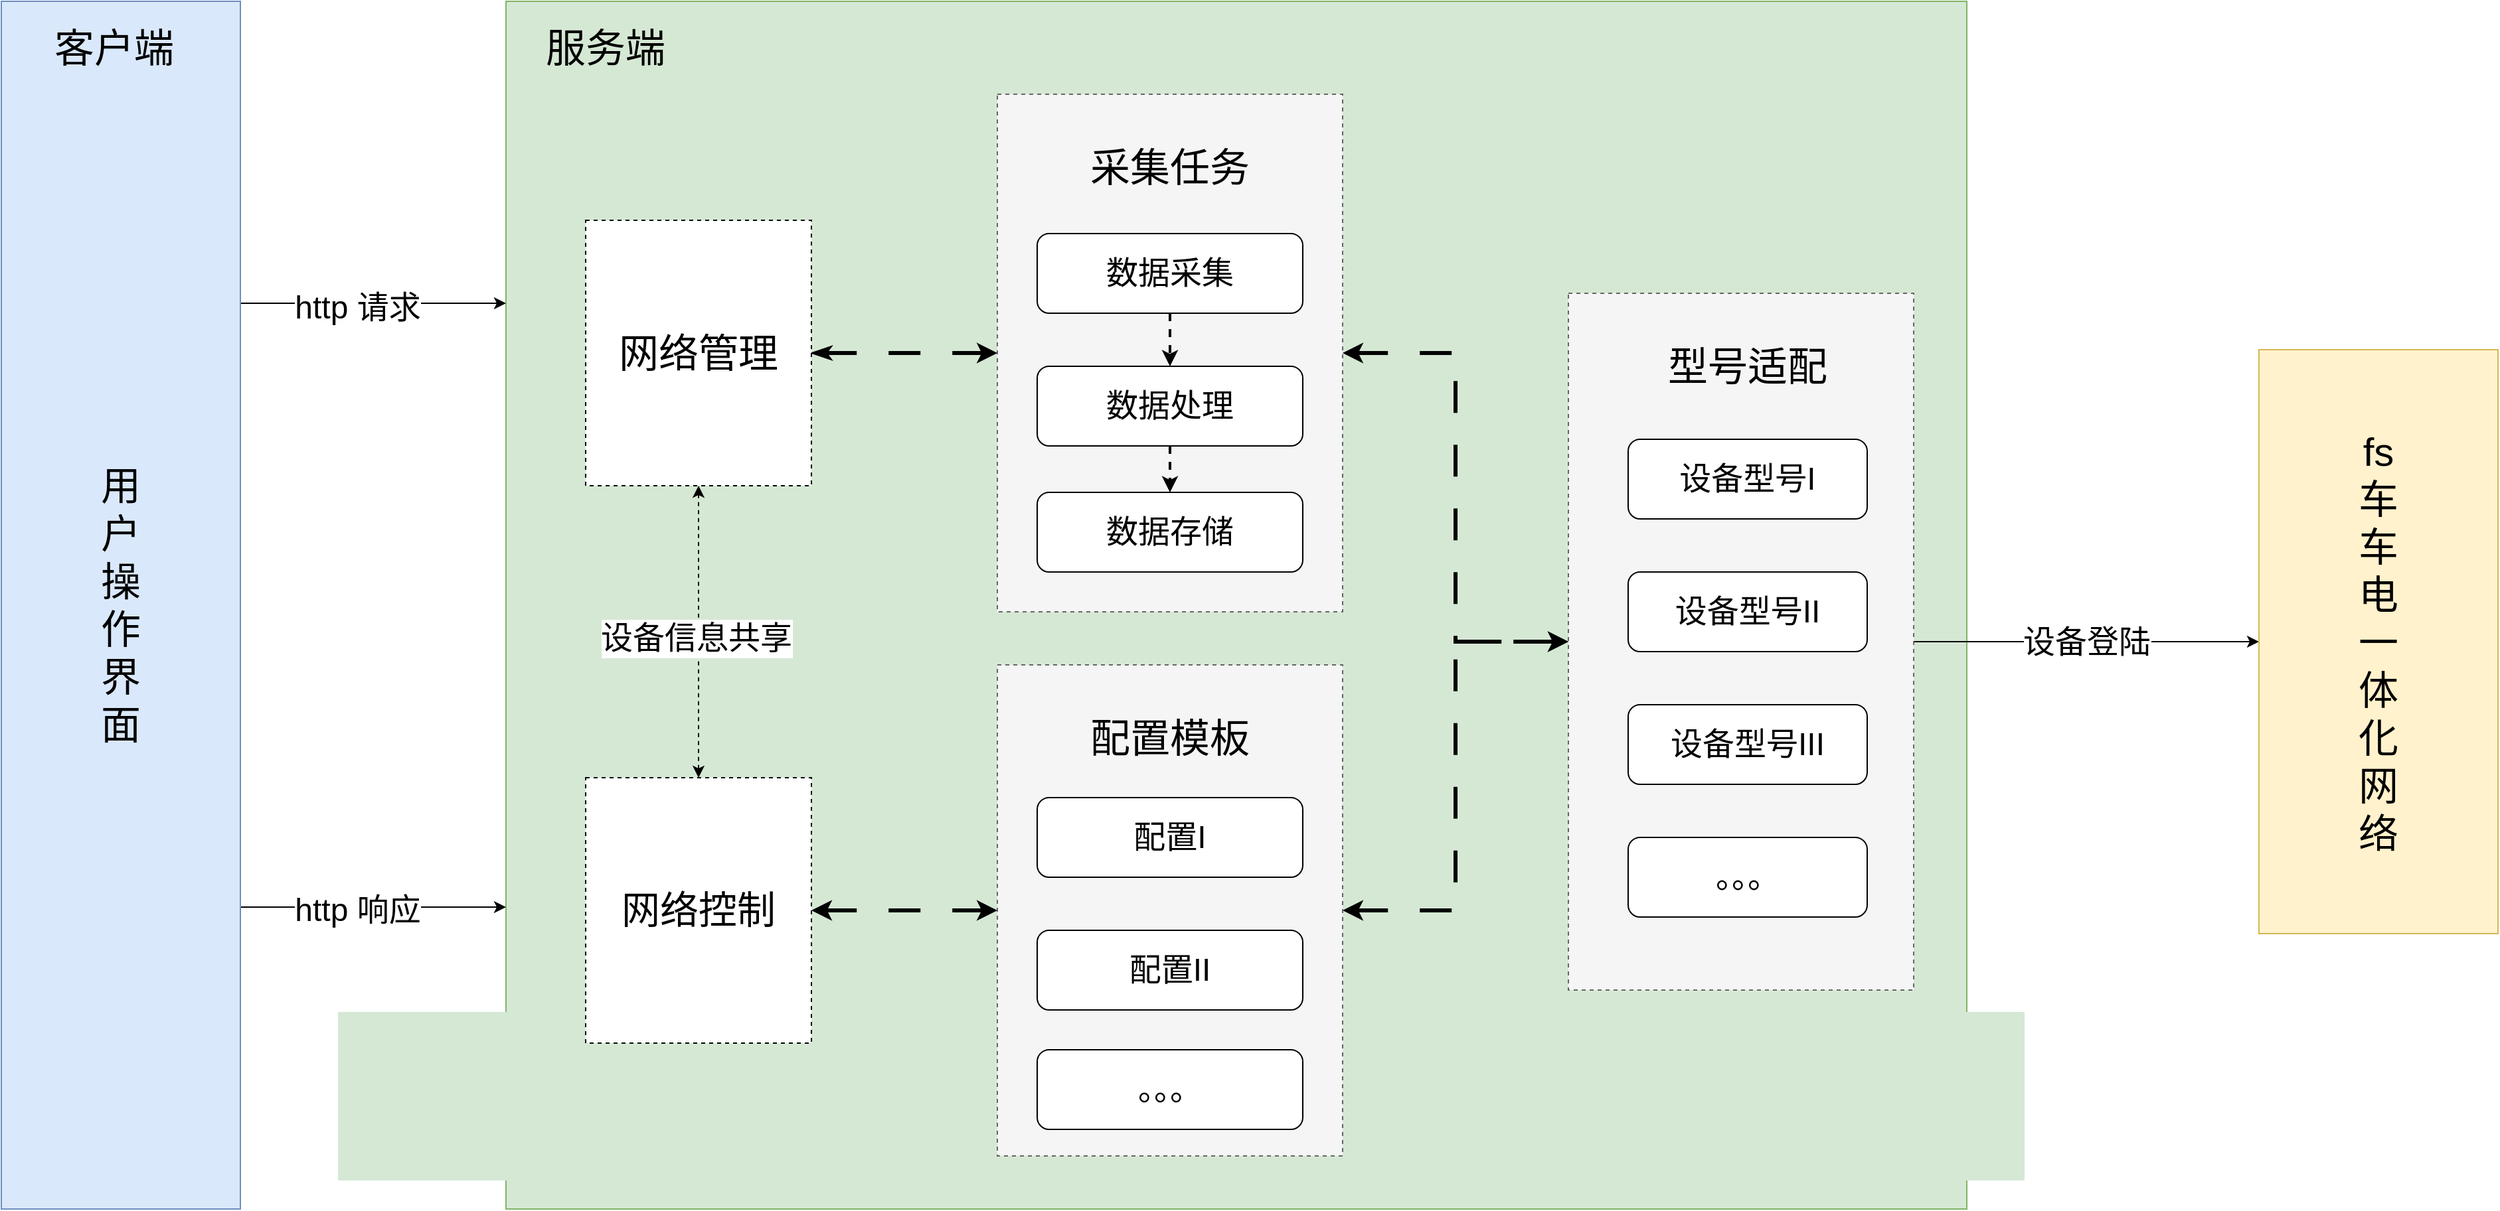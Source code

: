 <mxfile version="24.7.6">
  <diagram name="第 1 页" id="Sc8AZfU7z5k_QVntz5r8">
    <mxGraphModel dx="3457" dy="1900" grid="1" gridSize="10" guides="1" tooltips="1" connect="1" arrows="1" fold="1" page="1" pageScale="1" pageWidth="3300" pageHeight="2339" math="0" shadow="0">
      <root>
        <mxCell id="0" />
        <mxCell id="1" parent="0" />
        <mxCell id="0-Oj3ZAZoXtaCAc17YSH-42" value="" style="rounded=0;whiteSpace=wrap;html=1;fillColor=#d5e8d4;strokeColor=#82b366;" vertex="1" parent="1">
          <mxGeometry x="1410" y="640" width="1100" height="910" as="geometry" />
        </mxCell>
        <mxCell id="0-Oj3ZAZoXtaCAc17YSH-38" style="edgeStyle=orthogonalEdgeStyle;rounded=0;orthogonalLoop=1;jettySize=auto;html=1;entryX=0;entryY=0.5;entryDx=0;entryDy=0;startArrow=classic;startFill=1;strokeWidth=3;dashed=1;dashPattern=8 8;" edge="1" parent="1" source="0-Oj3ZAZoXtaCAc17YSH-33" target="0-Oj3ZAZoXtaCAc17YSH-27">
          <mxGeometry relative="1" as="geometry" />
        </mxCell>
        <mxCell id="0-Oj3ZAZoXtaCAc17YSH-33" value="" style="rounded=0;whiteSpace=wrap;html=1;dashed=1;fillColor=#f5f5f5;fontColor=#333333;strokeColor=#666666;" vertex="1" parent="1">
          <mxGeometry x="1780" y="1140" width="260" height="370" as="geometry" />
        </mxCell>
        <mxCell id="0-Oj3ZAZoXtaCAc17YSH-37" style="edgeStyle=orthogonalEdgeStyle;rounded=0;orthogonalLoop=1;jettySize=auto;html=1;exitX=1;exitY=0.5;exitDx=0;exitDy=0;entryX=0;entryY=0.5;entryDx=0;entryDy=0;startArrow=classic;startFill=1;strokeWidth=3;dashed=1;dashPattern=8 8;" edge="1" parent="1" source="0-Oj3ZAZoXtaCAc17YSH-29" target="0-Oj3ZAZoXtaCAc17YSH-27">
          <mxGeometry relative="1" as="geometry" />
        </mxCell>
        <mxCell id="0-Oj3ZAZoXtaCAc17YSH-29" value="" style="rounded=0;whiteSpace=wrap;html=1;fillColor=#f5f5f5;dashed=1;fontColor=#333333;strokeColor=#666666;" vertex="1" parent="1">
          <mxGeometry x="1780" y="710" width="260" height="390" as="geometry" />
        </mxCell>
        <mxCell id="0-Oj3ZAZoXtaCAc17YSH-39" style="edgeStyle=orthogonalEdgeStyle;rounded=0;orthogonalLoop=1;jettySize=auto;html=1;exitX=1;exitY=0.5;exitDx=0;exitDy=0;" edge="1" parent="1" source="0-Oj3ZAZoXtaCAc17YSH-27" target="0-Oj3ZAZoXtaCAc17YSH-6">
          <mxGeometry relative="1" as="geometry" />
        </mxCell>
        <mxCell id="0-Oj3ZAZoXtaCAc17YSH-54" value="&lt;font style=&quot;font-size: 24px;&quot;&gt;设备登陆&lt;/font&gt;" style="edgeLabel;html=1;align=center;verticalAlign=middle;resizable=0;points=[];" vertex="1" connectable="0" parent="0-Oj3ZAZoXtaCAc17YSH-39">
          <mxGeometry x="-0.131" relative="1" as="geometry">
            <mxPoint x="17" as="offset" />
          </mxGeometry>
        </mxCell>
        <mxCell id="0-Oj3ZAZoXtaCAc17YSH-27" value="" style="rounded=0;whiteSpace=wrap;html=1;dashed=1;fillColor=#f5f5f5;fontColor=#333333;strokeColor=#666666;" vertex="1" parent="1">
          <mxGeometry x="2210" y="860" width="260" height="525" as="geometry" />
        </mxCell>
        <mxCell id="0-Oj3ZAZoXtaCAc17YSH-44" style="edgeStyle=orthogonalEdgeStyle;rounded=0;orthogonalLoop=1;jettySize=auto;html=1;exitX=1;exitY=0.75;exitDx=0;exitDy=0;entryX=0;entryY=0.75;entryDx=0;entryDy=0;" edge="1" parent="1" source="0-Oj3ZAZoXtaCAc17YSH-1" target="0-Oj3ZAZoXtaCAc17YSH-42">
          <mxGeometry relative="1" as="geometry" />
        </mxCell>
        <mxCell id="0-Oj3ZAZoXtaCAc17YSH-55" value="&lt;font style=&quot;font-size: 24px;&quot;&gt;http 响应&lt;/font&gt;" style="edgeLabel;html=1;align=center;verticalAlign=middle;resizable=0;points=[];" vertex="1" connectable="0" parent="0-Oj3ZAZoXtaCAc17YSH-44">
          <mxGeometry x="-0.12" y="-2" relative="1" as="geometry">
            <mxPoint as="offset" />
          </mxGeometry>
        </mxCell>
        <mxCell id="0-Oj3ZAZoXtaCAc17YSH-45" style="edgeStyle=orthogonalEdgeStyle;rounded=0;orthogonalLoop=1;jettySize=auto;html=1;exitX=1;exitY=0.25;exitDx=0;exitDy=0;entryX=0;entryY=0.25;entryDx=0;entryDy=0;" edge="1" parent="1" source="0-Oj3ZAZoXtaCAc17YSH-1" target="0-Oj3ZAZoXtaCAc17YSH-42">
          <mxGeometry relative="1" as="geometry" />
        </mxCell>
        <mxCell id="0-Oj3ZAZoXtaCAc17YSH-46" value="&lt;font style=&quot;font-size: 24px;&quot;&gt;http 请求&lt;/font&gt;" style="edgeLabel;html=1;align=center;verticalAlign=middle;resizable=0;points=[];" vertex="1" connectable="0" parent="0-Oj3ZAZoXtaCAc17YSH-45">
          <mxGeometry x="-0.124" y="-3" relative="1" as="geometry">
            <mxPoint as="offset" />
          </mxGeometry>
        </mxCell>
        <mxCell id="0-Oj3ZAZoXtaCAc17YSH-1" value="&lt;span style=&quot;font-size: 30px;&quot;&gt;用&lt;/span&gt;&lt;div&gt;&lt;span style=&quot;font-size: 30px;&quot;&gt;户&lt;/span&gt;&lt;/div&gt;&lt;div&gt;&lt;span style=&quot;font-size: 30px;&quot;&gt;操&lt;/span&gt;&lt;/div&gt;&lt;div&gt;&lt;span style=&quot;font-size: 30px;&quot;&gt;作&lt;/span&gt;&lt;/div&gt;&lt;div&gt;&lt;span style=&quot;font-size: 30px;&quot;&gt;界&lt;/span&gt;&lt;/div&gt;&lt;div&gt;&lt;span style=&quot;font-size: 30px;&quot;&gt;面&lt;/span&gt;&lt;/div&gt;" style="rounded=0;whiteSpace=wrap;html=1;fillColor=#dae8fc;strokeColor=#6c8ebf;" vertex="1" parent="1">
          <mxGeometry x="1030" y="640" width="180" height="910" as="geometry" />
        </mxCell>
        <mxCell id="0-Oj3ZAZoXtaCAc17YSH-41" style="edgeStyle=orthogonalEdgeStyle;rounded=0;orthogonalLoop=1;jettySize=auto;html=1;entryX=0;entryY=0.5;entryDx=0;entryDy=0;startArrow=classicThin;startFill=1;strokeWidth=3;dashed=1;dashPattern=8 8;" edge="1" parent="1" source="0-Oj3ZAZoXtaCAc17YSH-3" target="0-Oj3ZAZoXtaCAc17YSH-29">
          <mxGeometry relative="1" as="geometry" />
        </mxCell>
        <mxCell id="0-Oj3ZAZoXtaCAc17YSH-51" style="edgeStyle=orthogonalEdgeStyle;rounded=0;orthogonalLoop=1;jettySize=auto;html=1;entryX=0.5;entryY=0;entryDx=0;entryDy=0;startArrow=classic;startFill=1;dashed=1;" edge="1" parent="1" source="0-Oj3ZAZoXtaCAc17YSH-3" target="0-Oj3ZAZoXtaCAc17YSH-16">
          <mxGeometry relative="1" as="geometry" />
        </mxCell>
        <mxCell id="0-Oj3ZAZoXtaCAc17YSH-52" value="&lt;font style=&quot;font-size: 24px;&quot;&gt;设备信息共享&lt;/font&gt;" style="edgeLabel;html=1;align=center;verticalAlign=middle;resizable=0;points=[];" vertex="1" connectable="0" parent="0-Oj3ZAZoXtaCAc17YSH-51">
          <mxGeometry x="0.045" y="-2" relative="1" as="geometry">
            <mxPoint as="offset" />
          </mxGeometry>
        </mxCell>
        <mxCell id="0-Oj3ZAZoXtaCAc17YSH-3" value="&lt;font style=&quot;font-size: 30px;&quot;&gt;网络管理&lt;/font&gt;" style="rounded=0;whiteSpace=wrap;html=1;dashed=1;" vertex="1" parent="1">
          <mxGeometry x="1470" y="805" width="170" height="200" as="geometry" />
        </mxCell>
        <mxCell id="0-Oj3ZAZoXtaCAc17YSH-6" value="&lt;font style=&quot;font-size: 30px;&quot;&gt;fs&lt;/font&gt;&lt;div&gt;&lt;font style=&quot;font-size: 30px;&quot;&gt;车&lt;/font&gt;&lt;/div&gt;&lt;div&gt;&lt;font style=&quot;font-size: 30px;&quot;&gt;车&lt;/font&gt;&lt;/div&gt;&lt;div&gt;&lt;font style=&quot;font-size: 30px;&quot;&gt;电&lt;/font&gt;&lt;/div&gt;&lt;div&gt;&lt;font style=&quot;font-size: 30px;&quot;&gt;一&lt;/font&gt;&lt;/div&gt;&lt;div&gt;&lt;font style=&quot;font-size: 30px;&quot;&gt;体&lt;/font&gt;&lt;/div&gt;&lt;div&gt;&lt;font style=&quot;font-size: 30px;&quot;&gt;化&lt;/font&gt;&lt;/div&gt;&lt;div&gt;&lt;font style=&quot;font-size: 30px;&quot;&gt;网&lt;/font&gt;&lt;/div&gt;&lt;div&gt;&lt;font style=&quot;font-size: 30px;&quot;&gt;络&lt;/font&gt;&lt;/div&gt;" style="rounded=0;whiteSpace=wrap;html=1;fillColor=#fff2cc;strokeColor=#d6b656;" vertex="1" parent="1">
          <mxGeometry x="2730" y="902.5" width="180" height="440" as="geometry" />
        </mxCell>
        <mxCell id="0-Oj3ZAZoXtaCAc17YSH-35" style="edgeStyle=orthogonalEdgeStyle;rounded=0;orthogonalLoop=1;jettySize=auto;html=1;strokeWidth=2;dashed=1;" edge="1" parent="1" source="0-Oj3ZAZoXtaCAc17YSH-8" target="0-Oj3ZAZoXtaCAc17YSH-9">
          <mxGeometry relative="1" as="geometry" />
        </mxCell>
        <mxCell id="0-Oj3ZAZoXtaCAc17YSH-8" value="&lt;font style=&quot;font-size: 24px;&quot;&gt;数据采集&lt;/font&gt;" style="rounded=1;whiteSpace=wrap;html=1;" vertex="1" parent="1">
          <mxGeometry x="1810" y="815" width="200" height="60" as="geometry" />
        </mxCell>
        <mxCell id="0-Oj3ZAZoXtaCAc17YSH-36" style="edgeStyle=orthogonalEdgeStyle;rounded=0;orthogonalLoop=1;jettySize=auto;html=1;exitX=0.5;exitY=1;exitDx=0;exitDy=0;entryX=0.5;entryY=0;entryDx=0;entryDy=0;strokeWidth=2;dashed=1;" edge="1" parent="1" source="0-Oj3ZAZoXtaCAc17YSH-9" target="0-Oj3ZAZoXtaCAc17YSH-10">
          <mxGeometry relative="1" as="geometry" />
        </mxCell>
        <mxCell id="0-Oj3ZAZoXtaCAc17YSH-9" value="&lt;font style=&quot;font-size: 24px;&quot;&gt;数据处理&lt;/font&gt;" style="rounded=1;whiteSpace=wrap;html=1;" vertex="1" parent="1">
          <mxGeometry x="1810" y="915" width="200" height="60" as="geometry" />
        </mxCell>
        <mxCell id="0-Oj3ZAZoXtaCAc17YSH-10" value="&lt;font style=&quot;font-size: 24px;&quot;&gt;数据存储&lt;/font&gt;" style="rounded=1;whiteSpace=wrap;html=1;" vertex="1" parent="1">
          <mxGeometry x="1810" y="1010" width="200" height="60" as="geometry" />
        </mxCell>
        <mxCell id="0-Oj3ZAZoXtaCAc17YSH-11" value="&lt;font style=&quot;font-size: 24px;&quot;&gt;设备型号I&lt;/font&gt;" style="rounded=1;whiteSpace=wrap;html=1;" vertex="1" parent="1">
          <mxGeometry x="2255" y="970" width="180" height="60" as="geometry" />
        </mxCell>
        <mxCell id="0-Oj3ZAZoXtaCAc17YSH-40" style="edgeStyle=orthogonalEdgeStyle;rounded=0;orthogonalLoop=1;jettySize=auto;html=1;entryX=0;entryY=0.5;entryDx=0;entryDy=0;strokeWidth=3;dashed=1;dashPattern=8 8;startArrow=classic;startFill=1;" edge="1" parent="1" source="0-Oj3ZAZoXtaCAc17YSH-16" target="0-Oj3ZAZoXtaCAc17YSH-33">
          <mxGeometry relative="1" as="geometry" />
        </mxCell>
        <mxCell id="0-Oj3ZAZoXtaCAc17YSH-16" value="&lt;font style=&quot;font-size: 29px;&quot;&gt;网络控制&lt;/font&gt;" style="rounded=0;whiteSpace=wrap;html=1;dashed=1;" vertex="1" parent="1">
          <mxGeometry x="1470" y="1225" width="170" height="200" as="geometry" />
        </mxCell>
        <mxCell id="0-Oj3ZAZoXtaCAc17YSH-18" value="&lt;font style=&quot;font-size: 24px;&quot;&gt;配置I&lt;/font&gt;" style="rounded=1;whiteSpace=wrap;html=1;" vertex="1" parent="1">
          <mxGeometry x="1810" y="1240" width="200" height="60" as="geometry" />
        </mxCell>
        <mxCell id="0-Oj3ZAZoXtaCAc17YSH-19" value="&lt;font style=&quot;font-size: 24px;&quot;&gt;配置II&lt;/font&gt;" style="rounded=1;whiteSpace=wrap;html=1;" vertex="1" parent="1">
          <mxGeometry x="1810" y="1340" width="200" height="60" as="geometry" />
        </mxCell>
        <mxCell id="0-Oj3ZAZoXtaCAc17YSH-20" value="&lt;font style=&quot;font-size: 24px;&quot;&gt;。。。&lt;/font&gt;" style="rounded=1;whiteSpace=wrap;html=1;" vertex="1" parent="1">
          <mxGeometry x="1810" y="1430" width="200" height="60" as="geometry" />
        </mxCell>
        <mxCell id="0-Oj3ZAZoXtaCAc17YSH-24" value="&lt;font style=&quot;font-size: 24px;&quot;&gt;设备型号II&lt;/font&gt;" style="rounded=1;whiteSpace=wrap;html=1;" vertex="1" parent="1">
          <mxGeometry x="2255" y="1070" width="180" height="60" as="geometry" />
        </mxCell>
        <mxCell id="0-Oj3ZAZoXtaCAc17YSH-25" value="&lt;font style=&quot;font-size: 24px;&quot;&gt;设备型号III&lt;/font&gt;" style="rounded=1;whiteSpace=wrap;html=1;" vertex="1" parent="1">
          <mxGeometry x="2255" y="1170" width="180" height="60" as="geometry" />
        </mxCell>
        <mxCell id="0-Oj3ZAZoXtaCAc17YSH-26" value="&lt;font style=&quot;font-size: 24px;&quot;&gt;。。。&lt;/font&gt;" style="rounded=1;whiteSpace=wrap;html=1;" vertex="1" parent="1">
          <mxGeometry x="2255" y="1270" width="180" height="60" as="geometry" />
        </mxCell>
        <mxCell id="0-Oj3ZAZoXtaCAc17YSH-28" value="&lt;font style=&quot;font-size: 30px;&quot;&gt;型号适配&lt;/font&gt;" style="text;html=1;align=center;verticalAlign=middle;whiteSpace=wrap;rounded=0;strokeWidth=2;" vertex="1" parent="1">
          <mxGeometry x="2225" y="900" width="240" height="30" as="geometry" />
        </mxCell>
        <mxCell id="0-Oj3ZAZoXtaCAc17YSH-32" value="&lt;font style=&quot;font-size: 30px;&quot;&gt;采集任务&lt;/font&gt;" style="text;html=1;align=center;verticalAlign=middle;whiteSpace=wrap;rounded=0;strokeWidth=2;" vertex="1" parent="1">
          <mxGeometry x="1790" y="750" width="240" height="30" as="geometry" />
        </mxCell>
        <mxCell id="0-Oj3ZAZoXtaCAc17YSH-34" value="&lt;font style=&quot;font-size: 30px;&quot;&gt;配置模板&lt;/font&gt;" style="text;html=1;align=center;verticalAlign=middle;whiteSpace=wrap;rounded=0;strokeWidth=2;" vertex="1" parent="1">
          <mxGeometry x="1790" y="1180" width="240" height="30" as="geometry" />
        </mxCell>
        <mxCell id="0-Oj3ZAZoXtaCAc17YSH-56" value="&lt;font style=&quot;font-size: 30px;&quot;&gt;客户端&lt;/font&gt;" style="text;html=1;align=center;verticalAlign=middle;whiteSpace=wrap;rounded=0;" vertex="1" parent="1">
          <mxGeometry x="1050" y="660" width="130" height="30" as="geometry" />
        </mxCell>
        <mxCell id="0-Oj3ZAZoXtaCAc17YSH-57" value="&lt;font style=&quot;font-size: 30px;&quot;&gt;服务端&lt;/font&gt;" style="text;html=1;align=center;verticalAlign=middle;whiteSpace=wrap;rounded=0;" vertex="1" parent="1">
          <mxGeometry x="1420" y="660" width="130" height="30" as="geometry" />
        </mxCell>
      </root>
    </mxGraphModel>
  </diagram>
</mxfile>
